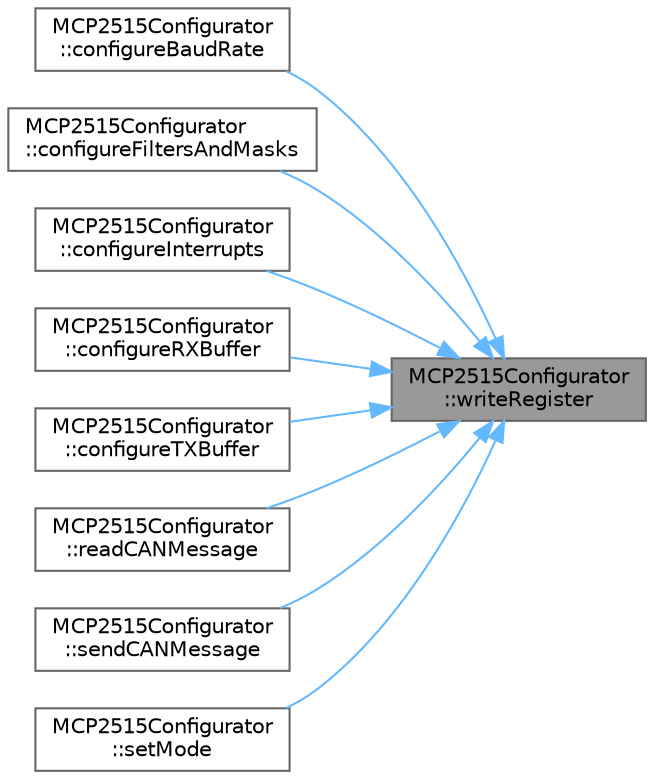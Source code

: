 digraph "MCP2515Configurator::writeRegister"
{
 // LATEX_PDF_SIZE
  bgcolor="transparent";
  edge [fontname=Helvetica,fontsize=10,labelfontname=Helvetica,labelfontsize=10];
  node [fontname=Helvetica,fontsize=10,shape=box,height=0.2,width=0.4];
  rankdir="RL";
  Node1 [id="Node000001",label="MCP2515Configurator\l::writeRegister",height=0.2,width=0.4,color="gray40", fillcolor="grey60", style="filled", fontcolor="black",tooltip="Write a value to a register."];
  Node1 -> Node2 [id="edge1_Node000001_Node000002",dir="back",color="steelblue1",style="solid",tooltip=" "];
  Node2 [id="Node000002",label="MCP2515Configurator\l::configureBaudRate",height=0.2,width=0.4,color="grey40", fillcolor="white", style="filled",URL="$classMCP2515Configurator.html#a726cd02381fff63eab7bfd289067d6cf",tooltip="Configure the baud rate for the MCP2515."];
  Node1 -> Node3 [id="edge2_Node000001_Node000003",dir="back",color="steelblue1",style="solid",tooltip=" "];
  Node3 [id="Node000003",label="MCP2515Configurator\l::configureFiltersAndMasks",height=0.2,width=0.4,color="grey40", fillcolor="white", style="filled",URL="$classMCP2515Configurator.html#ae5252bc8370e99e5ab0d9a12f7e92a54",tooltip="Configure the filters and masks for the MCP2515."];
  Node1 -> Node4 [id="edge3_Node000001_Node000004",dir="back",color="steelblue1",style="solid",tooltip=" "];
  Node4 [id="Node000004",label="MCP2515Configurator\l::configureInterrupts",height=0.2,width=0.4,color="grey40", fillcolor="white", style="filled",URL="$classMCP2515Configurator.html#a992d30e78baa17aa952d17643b599d5d",tooltip="Configure the interrupts for the MCP2515."];
  Node1 -> Node5 [id="edge4_Node000001_Node000005",dir="back",color="steelblue1",style="solid",tooltip=" "];
  Node5 [id="Node000005",label="MCP2515Configurator\l::configureRXBuffer",height=0.2,width=0.4,color="grey40", fillcolor="white", style="filled",URL="$classMCP2515Configurator.html#a3756a8b45bb55a349c37e76fe133b45f",tooltip="Configure the RX buffer for the MCP2515."];
  Node1 -> Node6 [id="edge5_Node000001_Node000006",dir="back",color="steelblue1",style="solid",tooltip=" "];
  Node6 [id="Node000006",label="MCP2515Configurator\l::configureTXBuffer",height=0.2,width=0.4,color="grey40", fillcolor="white", style="filled",URL="$classMCP2515Configurator.html#af3688800297022aee833d54ca88d9d99",tooltip="Configure the TX buffer for the MCP2515."];
  Node1 -> Node7 [id="edge6_Node000001_Node000007",dir="back",color="steelblue1",style="solid",tooltip=" "];
  Node7 [id="Node000007",label="MCP2515Configurator\l::readCANMessage",height=0.2,width=0.4,color="grey40", fillcolor="white", style="filled",URL="$classMCP2515Configurator.html#ab14424f50fc8e6367c586f26f8dedbfb",tooltip="Read a CAN message from the MCP2515."];
  Node1 -> Node8 [id="edge7_Node000001_Node000008",dir="back",color="steelblue1",style="solid",tooltip=" "];
  Node8 [id="Node000008",label="MCP2515Configurator\l::sendCANMessage",height=0.2,width=0.4,color="grey40", fillcolor="white", style="filled",URL="$classMCP2515Configurator.html#af76ba874fc502fdbfe7b020ded2e1403",tooltip="Send a CAN message to the MCP2515."];
  Node1 -> Node9 [id="edge8_Node000001_Node000009",dir="back",color="steelblue1",style="solid",tooltip=" "];
  Node9 [id="Node000009",label="MCP2515Configurator\l::setMode",height=0.2,width=0.4,color="grey40", fillcolor="white", style="filled",URL="$classMCP2515Configurator.html#a522a619dc1668ac677ca9f422f8f302a",tooltip="Set the mode for the MCP2515."];
}
